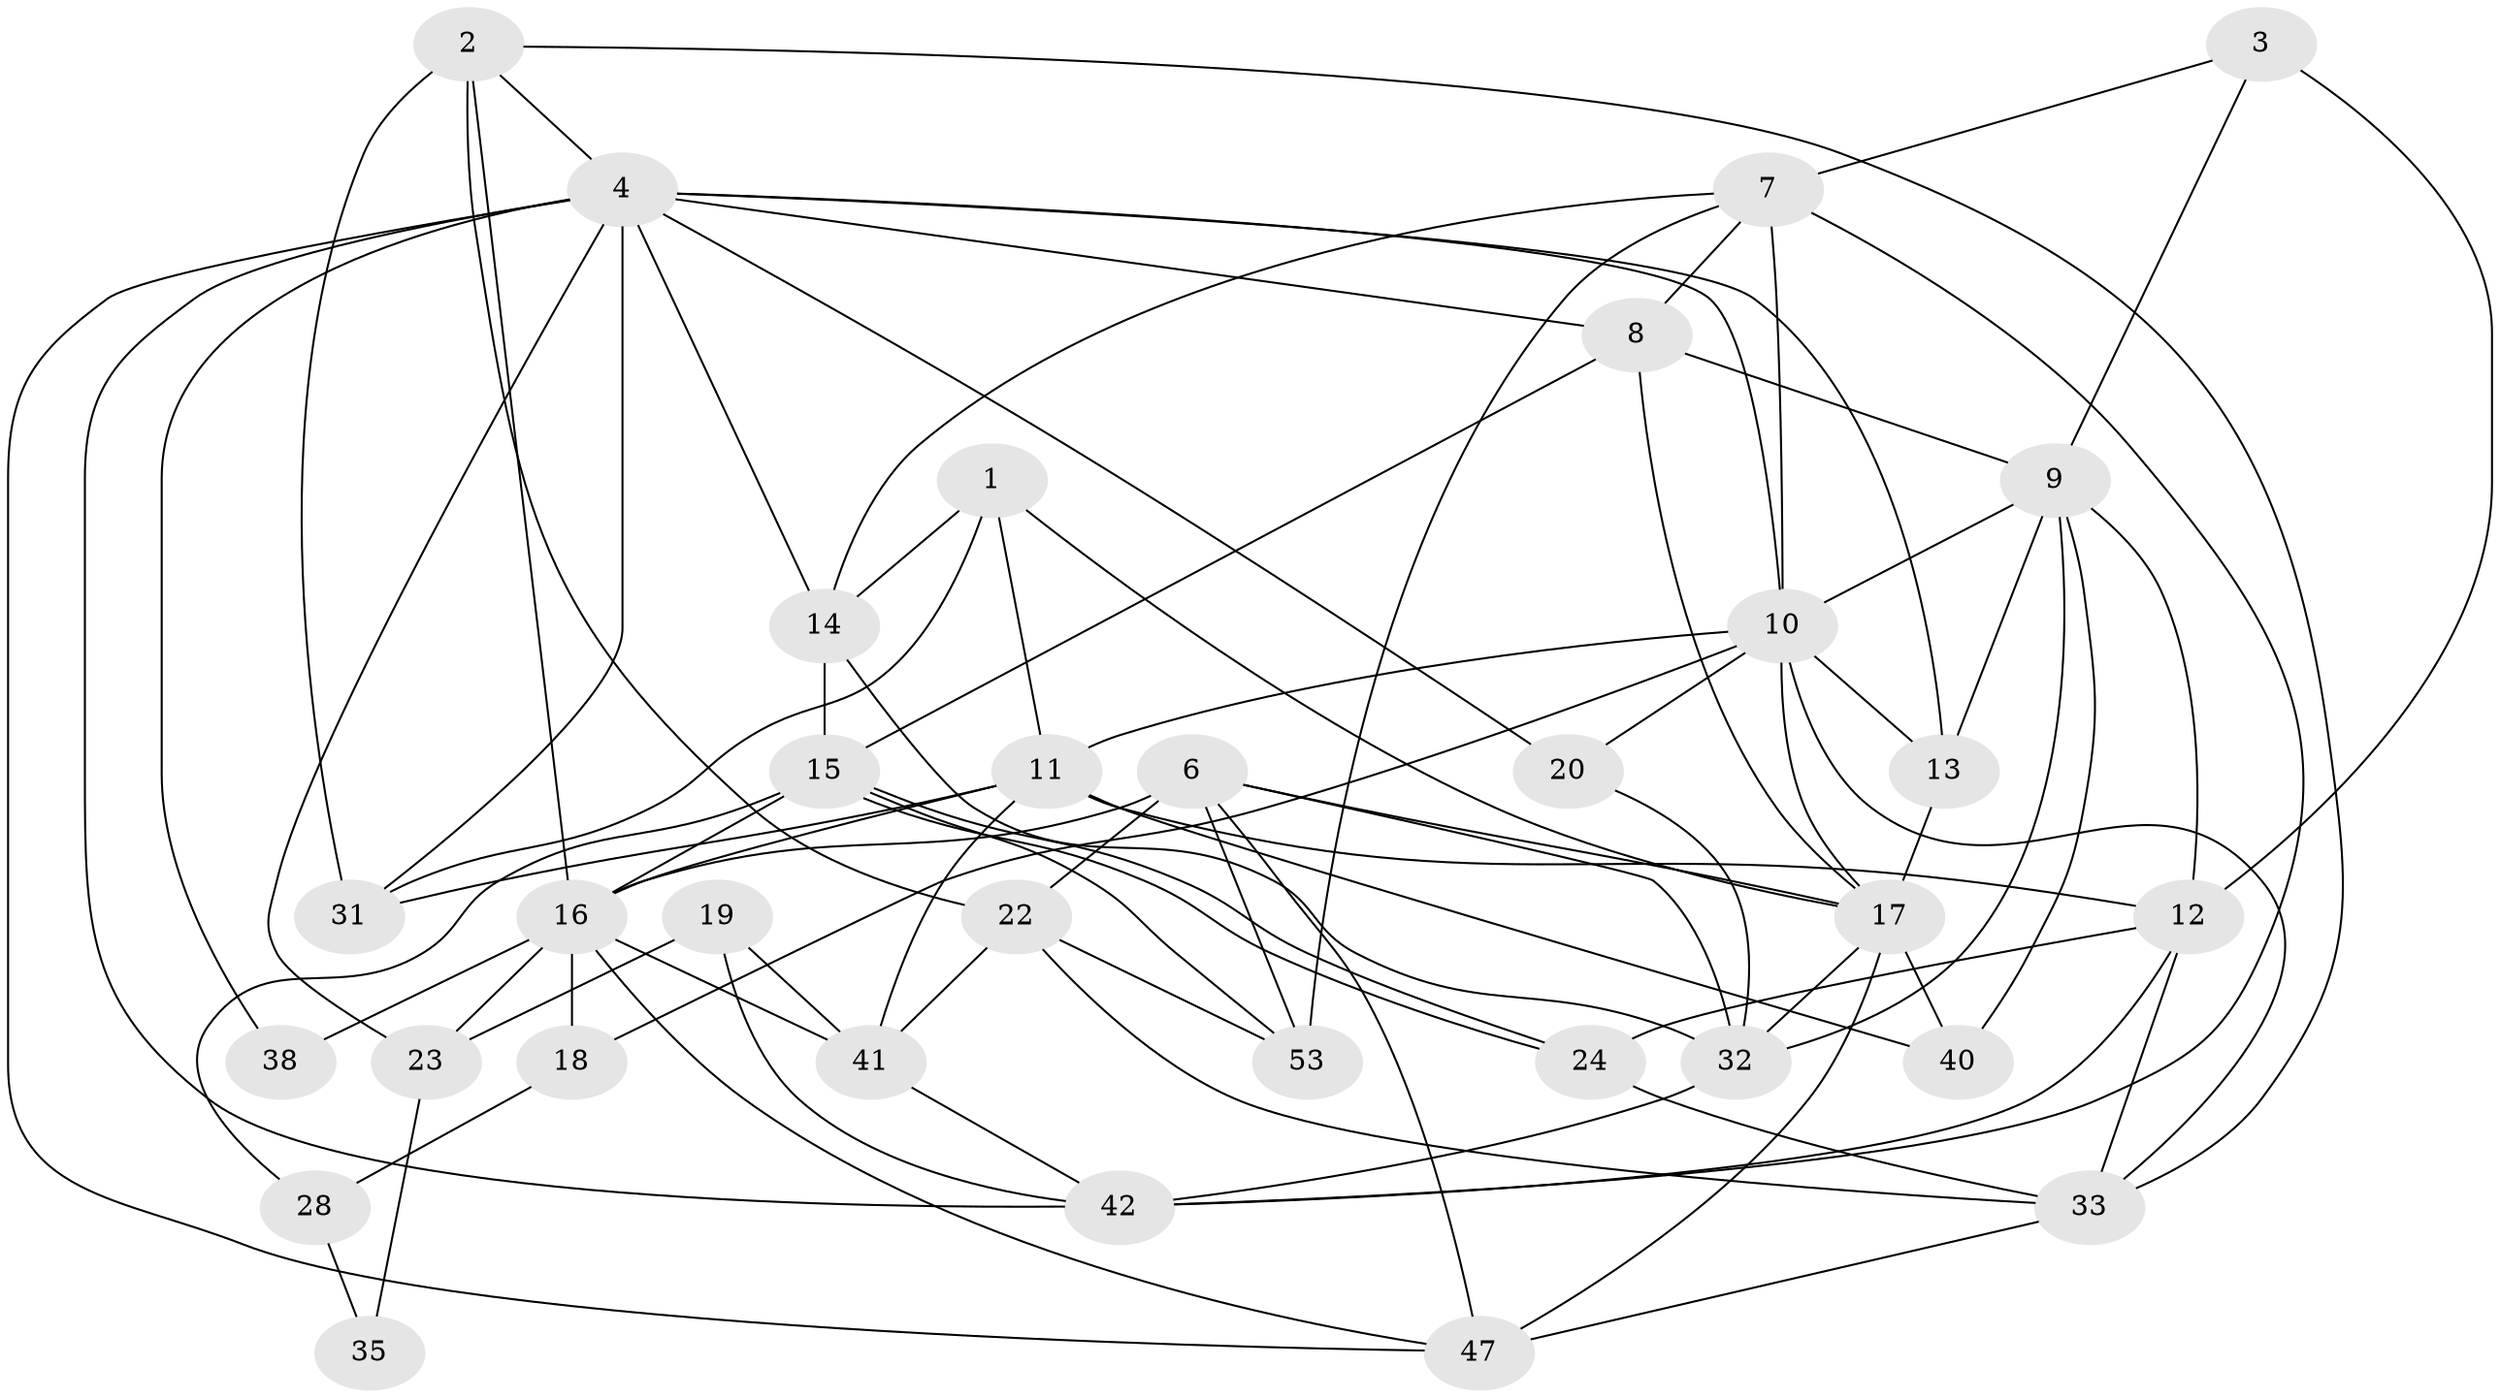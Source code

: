 // original degree distribution, {4: 0.23214285714285715, 5: 0.16071428571428573, 2: 0.125, 7: 0.05357142857142857, 6: 0.08928571428571429, 3: 0.32142857142857145, 8: 0.017857142857142856}
// Generated by graph-tools (version 1.1) at 2025/11/02/27/25 16:11:21]
// undirected, 33 vertices, 85 edges
graph export_dot {
graph [start="1"]
  node [color=gray90,style=filled];
  1 [super="+25"];
  2;
  3 [super="+27"];
  4 [super="+5"];
  6 [super="+51"];
  7 [super="+56"];
  8 [super="+50"];
  9 [super="+21"];
  10 [super="+55"];
  11 [super="+36"];
  12 [super="+30"];
  13 [super="+45"];
  14 [super="+26"];
  15 [super="+29"];
  16 [super="+39"];
  17 [super="+37"];
  18 [super="+44"];
  19;
  20;
  22 [super="+46"];
  23 [super="+43"];
  24;
  28;
  31 [super="+34"];
  32 [super="+48"];
  33 [super="+54"];
  35;
  38;
  40;
  41;
  42 [super="+52"];
  47 [super="+49"];
  53;
  1 -- 17;
  1 -- 11;
  1 -- 31;
  1 -- 14;
  2 -- 16;
  2 -- 31;
  2 -- 22;
  2 -- 4;
  2 -- 33;
  3 -- 9;
  3 -- 12;
  3 -- 7;
  4 -- 8;
  4 -- 20;
  4 -- 38;
  4 -- 10;
  4 -- 23;
  4 -- 42;
  4 -- 47;
  4 -- 31;
  4 -- 14;
  4 -- 13;
  6 -- 16;
  6 -- 32;
  6 -- 53;
  6 -- 47;
  6 -- 22;
  6 -- 17;
  7 -- 14;
  7 -- 10;
  7 -- 8;
  7 -- 42;
  7 -- 53;
  8 -- 17;
  8 -- 9;
  8 -- 15;
  9 -- 40;
  9 -- 32;
  9 -- 12;
  9 -- 10;
  9 -- 13;
  10 -- 17;
  10 -- 20;
  10 -- 33;
  10 -- 11;
  10 -- 18;
  10 -- 13;
  11 -- 41 [weight=2];
  11 -- 40;
  11 -- 12;
  11 -- 16;
  11 -- 31;
  12 -- 33;
  12 -- 24;
  12 -- 42;
  13 -- 17;
  14 -- 32;
  14 -- 15 [weight=2];
  15 -- 24;
  15 -- 24;
  15 -- 28;
  15 -- 53;
  15 -- 16;
  16 -- 41;
  16 -- 18 [weight=2];
  16 -- 38;
  16 -- 47;
  16 -- 23;
  17 -- 47;
  17 -- 32;
  17 -- 40;
  18 -- 28;
  19 -- 41;
  19 -- 23;
  19 -- 42;
  20 -- 32;
  22 -- 53;
  22 -- 41;
  22 -- 33;
  23 -- 35;
  24 -- 33;
  28 -- 35;
  32 -- 42;
  33 -- 47;
  41 -- 42;
}
